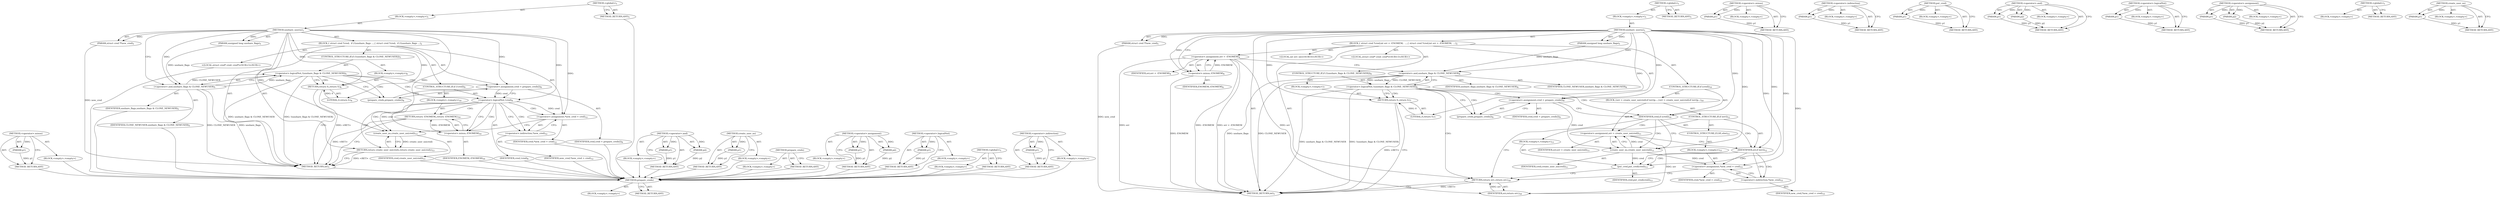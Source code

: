 digraph "create_user_ns" {
vulnerable_78 [label=<(METHOD,&lt;operator&gt;.minus)>];
vulnerable_79 [label=<(PARAM,p1)>];
vulnerable_80 [label=<(BLOCK,&lt;empty&gt;,&lt;empty&gt;)>];
vulnerable_81 [label=<(METHOD_RETURN,ANY)>];
vulnerable_6 [label=<(METHOD,&lt;global&gt;)<SUB>1</SUB>>];
vulnerable_7 [label=<(BLOCK,&lt;empty&gt;,&lt;empty&gt;)<SUB>1</SUB>>];
vulnerable_8 [label=<(METHOD,unshare_userns)<SUB>1</SUB>>];
vulnerable_9 [label=<(PARAM,unsigned long unshare_flags)<SUB>1</SUB>>];
vulnerable_10 [label=<(PARAM,struct cred **new_cred)<SUB>1</SUB>>];
vulnerable_11 [label=<(BLOCK,{
 	struct cred *cred;
 
 	if (!(unshare_flags ...,{
 	struct cred *cred;
 
 	if (!(unshare_flags ...)<SUB>2</SUB>>];
vulnerable_12 [label="<(LOCAL,struct cred* cred: cred*)<SUB>3</SUB>>"];
vulnerable_13 [label=<(CONTROL_STRUCTURE,IF,if (!(unshare_flags &amp; CLONE_NEWUSER)))<SUB>5</SUB>>];
vulnerable_14 [label=<(&lt;operator&gt;.logicalNot,!(unshare_flags &amp; CLONE_NEWUSER))<SUB>5</SUB>>];
vulnerable_15 [label=<(&lt;operator&gt;.and,unshare_flags &amp; CLONE_NEWUSER)<SUB>5</SUB>>];
vulnerable_16 [label=<(IDENTIFIER,unshare_flags,unshare_flags &amp; CLONE_NEWUSER)<SUB>5</SUB>>];
vulnerable_17 [label=<(IDENTIFIER,CLONE_NEWUSER,unshare_flags &amp; CLONE_NEWUSER)<SUB>5</SUB>>];
vulnerable_18 [label=<(BLOCK,&lt;empty&gt;,&lt;empty&gt;)<SUB>6</SUB>>];
vulnerable_19 [label=<(RETURN,return 0;,return 0;)<SUB>6</SUB>>];
vulnerable_20 [label=<(LITERAL,0,return 0;)<SUB>6</SUB>>];
vulnerable_21 [label=<(&lt;operator&gt;.assignment,cred = prepare_creds())<SUB>8</SUB>>];
vulnerable_22 [label=<(IDENTIFIER,cred,cred = prepare_creds())<SUB>8</SUB>>];
vulnerable_23 [label=<(prepare_creds,prepare_creds())<SUB>8</SUB>>];
vulnerable_24 [label=<(CONTROL_STRUCTURE,IF,if (!cred))<SUB>9</SUB>>];
vulnerable_25 [label=<(&lt;operator&gt;.logicalNot,!cred)<SUB>9</SUB>>];
vulnerable_26 [label=<(IDENTIFIER,cred,!cred)<SUB>9</SUB>>];
vulnerable_27 [label=<(BLOCK,&lt;empty&gt;,&lt;empty&gt;)<SUB>10</SUB>>];
vulnerable_28 [label=<(RETURN,return -ENOMEM;,return -ENOMEM;)<SUB>10</SUB>>];
vulnerable_29 [label=<(&lt;operator&gt;.minus,-ENOMEM)<SUB>10</SUB>>];
vulnerable_30 [label=<(IDENTIFIER,ENOMEM,-ENOMEM)<SUB>10</SUB>>];
vulnerable_31 [label=<(&lt;operator&gt;.assignment,*new_cred = cred)<SUB>12</SUB>>];
vulnerable_32 [label=<(&lt;operator&gt;.indirection,*new_cred)<SUB>12</SUB>>];
vulnerable_33 [label=<(IDENTIFIER,new_cred,*new_cred = cred)<SUB>12</SUB>>];
vulnerable_34 [label=<(IDENTIFIER,cred,*new_cred = cred)<SUB>12</SUB>>];
vulnerable_35 [label=<(RETURN,return create_user_ns(cred);,return create_user_ns(cred);)<SUB>13</SUB>>];
vulnerable_36 [label=<(create_user_ns,create_user_ns(cred))<SUB>13</SUB>>];
vulnerable_37 [label=<(IDENTIFIER,cred,create_user_ns(cred))<SUB>13</SUB>>];
vulnerable_38 [label=<(METHOD_RETURN,int)<SUB>1</SUB>>];
vulnerable_40 [label=<(METHOD_RETURN,ANY)<SUB>1</SUB>>];
vulnerable_65 [label=<(METHOD,&lt;operator&gt;.and)>];
vulnerable_66 [label=<(PARAM,p1)>];
vulnerable_67 [label=<(PARAM,p2)>];
vulnerable_68 [label=<(BLOCK,&lt;empty&gt;,&lt;empty&gt;)>];
vulnerable_69 [label=<(METHOD_RETURN,ANY)>];
vulnerable_86 [label=<(METHOD,create_user_ns)>];
vulnerable_87 [label=<(PARAM,p1)>];
vulnerable_88 [label=<(BLOCK,&lt;empty&gt;,&lt;empty&gt;)>];
vulnerable_89 [label=<(METHOD_RETURN,ANY)>];
vulnerable_75 [label=<(METHOD,prepare_creds)>];
vulnerable_76 [label=<(BLOCK,&lt;empty&gt;,&lt;empty&gt;)>];
vulnerable_77 [label=<(METHOD_RETURN,ANY)>];
vulnerable_70 [label=<(METHOD,&lt;operator&gt;.assignment)>];
vulnerable_71 [label=<(PARAM,p1)>];
vulnerable_72 [label=<(PARAM,p2)>];
vulnerable_73 [label=<(BLOCK,&lt;empty&gt;,&lt;empty&gt;)>];
vulnerable_74 [label=<(METHOD_RETURN,ANY)>];
vulnerable_61 [label=<(METHOD,&lt;operator&gt;.logicalNot)>];
vulnerable_62 [label=<(PARAM,p1)>];
vulnerable_63 [label=<(BLOCK,&lt;empty&gt;,&lt;empty&gt;)>];
vulnerable_64 [label=<(METHOD_RETURN,ANY)>];
vulnerable_55 [label=<(METHOD,&lt;global&gt;)<SUB>1</SUB>>];
vulnerable_56 [label=<(BLOCK,&lt;empty&gt;,&lt;empty&gt;)>];
vulnerable_57 [label=<(METHOD_RETURN,ANY)>];
vulnerable_82 [label=<(METHOD,&lt;operator&gt;.indirection)>];
vulnerable_83 [label=<(PARAM,p1)>];
vulnerable_84 [label=<(BLOCK,&lt;empty&gt;,&lt;empty&gt;)>];
vulnerable_85 [label=<(METHOD_RETURN,ANY)>];
fixed_90 [label=<(METHOD,prepare_creds)>];
fixed_91 [label=<(BLOCK,&lt;empty&gt;,&lt;empty&gt;)>];
fixed_92 [label=<(METHOD_RETURN,ANY)>];
fixed_6 [label=<(METHOD,&lt;global&gt;)<SUB>1</SUB>>];
fixed_7 [label=<(BLOCK,&lt;empty&gt;,&lt;empty&gt;)<SUB>1</SUB>>];
fixed_8 [label=<(METHOD,unshare_userns)<SUB>1</SUB>>];
fixed_9 [label=<(PARAM,unsigned long unshare_flags)<SUB>1</SUB>>];
fixed_10 [label=<(PARAM,struct cred **new_cred)<SUB>1</SUB>>];
fixed_11 [label=<(BLOCK,{
 	struct cred *cred;
	int err = -ENOMEM;
 
 	...,{
 	struct cred *cred;
	int err = -ENOMEM;
 
 	...)<SUB>2</SUB>>];
fixed_12 [label="<(LOCAL,struct cred* cred: cred*)<SUB>3</SUB>>"];
fixed_13 [label="<(LOCAL,int err: int)<SUB>4</SUB>>"];
fixed_14 [label=<(&lt;operator&gt;.assignment,err = -ENOMEM)<SUB>4</SUB>>];
fixed_15 [label=<(IDENTIFIER,err,err = -ENOMEM)<SUB>4</SUB>>];
fixed_16 [label=<(&lt;operator&gt;.minus,-ENOMEM)<SUB>4</SUB>>];
fixed_17 [label=<(IDENTIFIER,ENOMEM,-ENOMEM)<SUB>4</SUB>>];
fixed_18 [label=<(CONTROL_STRUCTURE,IF,if (!(unshare_flags &amp; CLONE_NEWUSER)))<SUB>6</SUB>>];
fixed_19 [label=<(&lt;operator&gt;.logicalNot,!(unshare_flags &amp; CLONE_NEWUSER))<SUB>6</SUB>>];
fixed_20 [label=<(&lt;operator&gt;.and,unshare_flags &amp; CLONE_NEWUSER)<SUB>6</SUB>>];
fixed_21 [label=<(IDENTIFIER,unshare_flags,unshare_flags &amp; CLONE_NEWUSER)<SUB>6</SUB>>];
fixed_22 [label=<(IDENTIFIER,CLONE_NEWUSER,unshare_flags &amp; CLONE_NEWUSER)<SUB>6</SUB>>];
fixed_23 [label=<(BLOCK,&lt;empty&gt;,&lt;empty&gt;)<SUB>7</SUB>>];
fixed_24 [label=<(RETURN,return 0;,return 0;)<SUB>7</SUB>>];
fixed_25 [label=<(LITERAL,0,return 0;)<SUB>7</SUB>>];
fixed_26 [label=<(&lt;operator&gt;.assignment,cred = prepare_creds())<SUB>9</SUB>>];
fixed_27 [label=<(IDENTIFIER,cred,cred = prepare_creds())<SUB>9</SUB>>];
fixed_28 [label=<(prepare_creds,prepare_creds())<SUB>9</SUB>>];
fixed_29 [label=<(CONTROL_STRUCTURE,IF,if (cred))<SUB>10</SUB>>];
fixed_30 [label=<(IDENTIFIER,cred,if (cred))<SUB>10</SUB>>];
fixed_31 [label=<(BLOCK,{
		err = create_user_ns(cred);
		if (err)
			p...,{
		err = create_user_ns(cred);
		if (err)
			p...)<SUB>10</SUB>>];
fixed_32 [label=<(&lt;operator&gt;.assignment,err = create_user_ns(cred))<SUB>11</SUB>>];
fixed_33 [label=<(IDENTIFIER,err,err = create_user_ns(cred))<SUB>11</SUB>>];
fixed_34 [label=<(create_user_ns,create_user_ns(cred))<SUB>11</SUB>>];
fixed_35 [label=<(IDENTIFIER,cred,create_user_ns(cred))<SUB>11</SUB>>];
fixed_36 [label=<(CONTROL_STRUCTURE,IF,if (err))<SUB>12</SUB>>];
fixed_37 [label=<(IDENTIFIER,err,if (err))<SUB>12</SUB>>];
fixed_38 [label=<(BLOCK,&lt;empty&gt;,&lt;empty&gt;)<SUB>13</SUB>>];
fixed_39 [label=<(put_cred,put_cred(cred))<SUB>13</SUB>>];
fixed_40 [label=<(IDENTIFIER,cred,put_cred(cred))<SUB>13</SUB>>];
fixed_41 [label=<(CONTROL_STRUCTURE,ELSE,else)<SUB>15</SUB>>];
fixed_42 [label=<(BLOCK,&lt;empty&gt;,&lt;empty&gt;)<SUB>15</SUB>>];
fixed_43 [label=<(&lt;operator&gt;.assignment,*new_cred = cred)<SUB>15</SUB>>];
fixed_44 [label=<(&lt;operator&gt;.indirection,*new_cred)<SUB>15</SUB>>];
fixed_45 [label=<(IDENTIFIER,new_cred,*new_cred = cred)<SUB>15</SUB>>];
fixed_46 [label=<(IDENTIFIER,cred,*new_cred = cred)<SUB>15</SUB>>];
fixed_47 [label=<(RETURN,return err;,return err;)<SUB>18</SUB>>];
fixed_48 [label=<(IDENTIFIER,err,return err;)<SUB>18</SUB>>];
fixed_49 [label=<(METHOD_RETURN,int)<SUB>1</SUB>>];
fixed_51 [label=<(METHOD_RETURN,ANY)<SUB>1</SUB>>];
fixed_77 [label=<(METHOD,&lt;operator&gt;.minus)>];
fixed_78 [label=<(PARAM,p1)>];
fixed_79 [label=<(BLOCK,&lt;empty&gt;,&lt;empty&gt;)>];
fixed_80 [label=<(METHOD_RETURN,ANY)>];
fixed_101 [label=<(METHOD,&lt;operator&gt;.indirection)>];
fixed_102 [label=<(PARAM,p1)>];
fixed_103 [label=<(BLOCK,&lt;empty&gt;,&lt;empty&gt;)>];
fixed_104 [label=<(METHOD_RETURN,ANY)>];
fixed_97 [label=<(METHOD,put_cred)>];
fixed_98 [label=<(PARAM,p1)>];
fixed_99 [label=<(BLOCK,&lt;empty&gt;,&lt;empty&gt;)>];
fixed_100 [label=<(METHOD_RETURN,ANY)>];
fixed_85 [label=<(METHOD,&lt;operator&gt;.and)>];
fixed_86 [label=<(PARAM,p1)>];
fixed_87 [label=<(PARAM,p2)>];
fixed_88 [label=<(BLOCK,&lt;empty&gt;,&lt;empty&gt;)>];
fixed_89 [label=<(METHOD_RETURN,ANY)>];
fixed_81 [label=<(METHOD,&lt;operator&gt;.logicalNot)>];
fixed_82 [label=<(PARAM,p1)>];
fixed_83 [label=<(BLOCK,&lt;empty&gt;,&lt;empty&gt;)>];
fixed_84 [label=<(METHOD_RETURN,ANY)>];
fixed_72 [label=<(METHOD,&lt;operator&gt;.assignment)>];
fixed_73 [label=<(PARAM,p1)>];
fixed_74 [label=<(PARAM,p2)>];
fixed_75 [label=<(BLOCK,&lt;empty&gt;,&lt;empty&gt;)>];
fixed_76 [label=<(METHOD_RETURN,ANY)>];
fixed_66 [label=<(METHOD,&lt;global&gt;)<SUB>1</SUB>>];
fixed_67 [label=<(BLOCK,&lt;empty&gt;,&lt;empty&gt;)>];
fixed_68 [label=<(METHOD_RETURN,ANY)>];
fixed_93 [label=<(METHOD,create_user_ns)>];
fixed_94 [label=<(PARAM,p1)>];
fixed_95 [label=<(BLOCK,&lt;empty&gt;,&lt;empty&gt;)>];
fixed_96 [label=<(METHOD_RETURN,ANY)>];
vulnerable_78 -> vulnerable_79  [key=0, label="AST: "];
vulnerable_78 -> vulnerable_79  [key=1, label="DDG: "];
vulnerable_78 -> vulnerable_80  [key=0, label="AST: "];
vulnerable_78 -> vulnerable_81  [key=0, label="AST: "];
vulnerable_78 -> vulnerable_81  [key=1, label="CFG: "];
vulnerable_79 -> vulnerable_81  [key=0, label="DDG: p1"];
vulnerable_80 -> fixed_90  [key=0];
vulnerable_81 -> fixed_90  [key=0];
vulnerable_6 -> vulnerable_7  [key=0, label="AST: "];
vulnerable_6 -> vulnerable_40  [key=0, label="AST: "];
vulnerable_6 -> vulnerable_40  [key=1, label="CFG: "];
vulnerable_7 -> vulnerable_8  [key=0, label="AST: "];
vulnerable_8 -> vulnerable_9  [key=0, label="AST: "];
vulnerable_8 -> vulnerable_9  [key=1, label="DDG: "];
vulnerable_8 -> vulnerable_10  [key=0, label="AST: "];
vulnerable_8 -> vulnerable_10  [key=1, label="DDG: "];
vulnerable_8 -> vulnerable_11  [key=0, label="AST: "];
vulnerable_8 -> vulnerable_38  [key=0, label="AST: "];
vulnerable_8 -> vulnerable_15  [key=0, label="CFG: "];
vulnerable_8 -> vulnerable_15  [key=1, label="DDG: "];
vulnerable_8 -> vulnerable_21  [key=0, label="DDG: "];
vulnerable_8 -> vulnerable_31  [key=0, label="DDG: "];
vulnerable_8 -> vulnerable_19  [key=0, label="DDG: "];
vulnerable_8 -> vulnerable_25  [key=0, label="DDG: "];
vulnerable_8 -> vulnerable_36  [key=0, label="DDG: "];
vulnerable_8 -> vulnerable_20  [key=0, label="DDG: "];
vulnerable_8 -> vulnerable_29  [key=0, label="DDG: "];
vulnerable_9 -> vulnerable_15  [key=0, label="DDG: unshare_flags"];
vulnerable_10 -> vulnerable_38  [key=0, label="DDG: new_cred"];
vulnerable_11 -> vulnerable_12  [key=0, label="AST: "];
vulnerable_11 -> vulnerable_13  [key=0, label="AST: "];
vulnerable_11 -> vulnerable_21  [key=0, label="AST: "];
vulnerable_11 -> vulnerable_24  [key=0, label="AST: "];
vulnerable_11 -> vulnerable_31  [key=0, label="AST: "];
vulnerable_11 -> vulnerable_35  [key=0, label="AST: "];
vulnerable_12 -> fixed_90  [key=0];
vulnerable_13 -> vulnerable_14  [key=0, label="AST: "];
vulnerable_13 -> vulnerable_18  [key=0, label="AST: "];
vulnerable_14 -> vulnerable_15  [key=0, label="AST: "];
vulnerable_14 -> vulnerable_19  [key=0, label="CFG: "];
vulnerable_14 -> vulnerable_19  [key=1, label="CDG: "];
vulnerable_14 -> vulnerable_23  [key=0, label="CFG: "];
vulnerable_14 -> vulnerable_23  [key=1, label="CDG: "];
vulnerable_14 -> vulnerable_38  [key=0, label="DDG: unshare_flags &amp; CLONE_NEWUSER"];
vulnerable_14 -> vulnerable_38  [key=1, label="DDG: !(unshare_flags &amp; CLONE_NEWUSER)"];
vulnerable_14 -> vulnerable_21  [key=0, label="CDG: "];
vulnerable_14 -> vulnerable_25  [key=0, label="CDG: "];
vulnerable_15 -> vulnerable_16  [key=0, label="AST: "];
vulnerable_15 -> vulnerable_17  [key=0, label="AST: "];
vulnerable_15 -> vulnerable_14  [key=0, label="CFG: "];
vulnerable_15 -> vulnerable_14  [key=1, label="DDG: unshare_flags"];
vulnerable_15 -> vulnerable_14  [key=2, label="DDG: CLONE_NEWUSER"];
vulnerable_15 -> vulnerable_38  [key=0, label="DDG: unshare_flags"];
vulnerable_15 -> vulnerable_38  [key=1, label="DDG: CLONE_NEWUSER"];
vulnerable_16 -> fixed_90  [key=0];
vulnerable_17 -> fixed_90  [key=0];
vulnerable_18 -> vulnerable_19  [key=0, label="AST: "];
vulnerable_19 -> vulnerable_20  [key=0, label="AST: "];
vulnerable_19 -> vulnerable_38  [key=0, label="CFG: "];
vulnerable_19 -> vulnerable_38  [key=1, label="DDG: &lt;RET&gt;"];
vulnerable_20 -> vulnerable_19  [key=0, label="DDG: 0"];
vulnerable_21 -> vulnerable_22  [key=0, label="AST: "];
vulnerable_21 -> vulnerable_23  [key=0, label="AST: "];
vulnerable_21 -> vulnerable_25  [key=0, label="CFG: "];
vulnerable_21 -> vulnerable_25  [key=1, label="DDG: cred"];
vulnerable_22 -> fixed_90  [key=0];
vulnerable_23 -> vulnerable_21  [key=0, label="CFG: "];
vulnerable_24 -> vulnerable_25  [key=0, label="AST: "];
vulnerable_24 -> vulnerable_27  [key=0, label="AST: "];
vulnerable_25 -> vulnerable_26  [key=0, label="AST: "];
vulnerable_25 -> vulnerable_29  [key=0, label="CFG: "];
vulnerable_25 -> vulnerable_29  [key=1, label="CDG: "];
vulnerable_25 -> vulnerable_32  [key=0, label="CFG: "];
vulnerable_25 -> vulnerable_32  [key=1, label="CDG: "];
vulnerable_25 -> vulnerable_31  [key=0, label="DDG: cred"];
vulnerable_25 -> vulnerable_31  [key=1, label="CDG: "];
vulnerable_25 -> vulnerable_36  [key=0, label="DDG: cred"];
vulnerable_25 -> vulnerable_36  [key=1, label="CDG: "];
vulnerable_25 -> vulnerable_28  [key=0, label="CDG: "];
vulnerable_25 -> vulnerable_35  [key=0, label="CDG: "];
vulnerable_26 -> fixed_90  [key=0];
vulnerable_27 -> vulnerable_28  [key=0, label="AST: "];
vulnerable_28 -> vulnerable_29  [key=0, label="AST: "];
vulnerable_28 -> vulnerable_38  [key=0, label="CFG: "];
vulnerable_28 -> vulnerable_38  [key=1, label="DDG: &lt;RET&gt;"];
vulnerable_29 -> vulnerable_30  [key=0, label="AST: "];
vulnerable_29 -> vulnerable_28  [key=0, label="CFG: "];
vulnerable_29 -> vulnerable_28  [key=1, label="DDG: -ENOMEM"];
vulnerable_30 -> fixed_90  [key=0];
vulnerable_31 -> vulnerable_32  [key=0, label="AST: "];
vulnerable_31 -> vulnerable_34  [key=0, label="AST: "];
vulnerable_31 -> vulnerable_36  [key=0, label="CFG: "];
vulnerable_32 -> vulnerable_33  [key=0, label="AST: "];
vulnerable_32 -> vulnerable_31  [key=0, label="CFG: "];
vulnerable_33 -> fixed_90  [key=0];
vulnerable_34 -> fixed_90  [key=0];
vulnerable_35 -> vulnerable_36  [key=0, label="AST: "];
vulnerable_35 -> vulnerable_38  [key=0, label="CFG: "];
vulnerable_35 -> vulnerable_38  [key=1, label="DDG: &lt;RET&gt;"];
vulnerable_36 -> vulnerable_37  [key=0, label="AST: "];
vulnerable_36 -> vulnerable_35  [key=0, label="CFG: "];
vulnerable_36 -> vulnerable_35  [key=1, label="DDG: create_user_ns(cred)"];
vulnerable_37 -> fixed_90  [key=0];
vulnerable_38 -> fixed_90  [key=0];
vulnerable_40 -> fixed_90  [key=0];
vulnerable_65 -> vulnerable_66  [key=0, label="AST: "];
vulnerable_65 -> vulnerable_66  [key=1, label="DDG: "];
vulnerable_65 -> vulnerable_68  [key=0, label="AST: "];
vulnerable_65 -> vulnerable_67  [key=0, label="AST: "];
vulnerable_65 -> vulnerable_67  [key=1, label="DDG: "];
vulnerable_65 -> vulnerable_69  [key=0, label="AST: "];
vulnerable_65 -> vulnerable_69  [key=1, label="CFG: "];
vulnerable_66 -> vulnerable_69  [key=0, label="DDG: p1"];
vulnerable_67 -> vulnerable_69  [key=0, label="DDG: p2"];
vulnerable_68 -> fixed_90  [key=0];
vulnerable_69 -> fixed_90  [key=0];
vulnerable_86 -> vulnerable_87  [key=0, label="AST: "];
vulnerable_86 -> vulnerable_87  [key=1, label="DDG: "];
vulnerable_86 -> vulnerable_88  [key=0, label="AST: "];
vulnerable_86 -> vulnerable_89  [key=0, label="AST: "];
vulnerable_86 -> vulnerable_89  [key=1, label="CFG: "];
vulnerable_87 -> vulnerable_89  [key=0, label="DDG: p1"];
vulnerable_88 -> fixed_90  [key=0];
vulnerable_89 -> fixed_90  [key=0];
vulnerable_75 -> vulnerable_76  [key=0, label="AST: "];
vulnerable_75 -> vulnerable_77  [key=0, label="AST: "];
vulnerable_75 -> vulnerable_77  [key=1, label="CFG: "];
vulnerable_76 -> fixed_90  [key=0];
vulnerable_77 -> fixed_90  [key=0];
vulnerable_70 -> vulnerable_71  [key=0, label="AST: "];
vulnerable_70 -> vulnerable_71  [key=1, label="DDG: "];
vulnerable_70 -> vulnerable_73  [key=0, label="AST: "];
vulnerable_70 -> vulnerable_72  [key=0, label="AST: "];
vulnerable_70 -> vulnerable_72  [key=1, label="DDG: "];
vulnerable_70 -> vulnerable_74  [key=0, label="AST: "];
vulnerable_70 -> vulnerable_74  [key=1, label="CFG: "];
vulnerable_71 -> vulnerable_74  [key=0, label="DDG: p1"];
vulnerable_72 -> vulnerable_74  [key=0, label="DDG: p2"];
vulnerable_73 -> fixed_90  [key=0];
vulnerable_74 -> fixed_90  [key=0];
vulnerable_61 -> vulnerable_62  [key=0, label="AST: "];
vulnerable_61 -> vulnerable_62  [key=1, label="DDG: "];
vulnerable_61 -> vulnerable_63  [key=0, label="AST: "];
vulnerable_61 -> vulnerable_64  [key=0, label="AST: "];
vulnerable_61 -> vulnerable_64  [key=1, label="CFG: "];
vulnerable_62 -> vulnerable_64  [key=0, label="DDG: p1"];
vulnerable_63 -> fixed_90  [key=0];
vulnerable_64 -> fixed_90  [key=0];
vulnerable_55 -> vulnerable_56  [key=0, label="AST: "];
vulnerable_55 -> vulnerable_57  [key=0, label="AST: "];
vulnerable_55 -> vulnerable_57  [key=1, label="CFG: "];
vulnerable_56 -> fixed_90  [key=0];
vulnerable_57 -> fixed_90  [key=0];
vulnerable_82 -> vulnerable_83  [key=0, label="AST: "];
vulnerable_82 -> vulnerable_83  [key=1, label="DDG: "];
vulnerable_82 -> vulnerable_84  [key=0, label="AST: "];
vulnerable_82 -> vulnerable_85  [key=0, label="AST: "];
vulnerable_82 -> vulnerable_85  [key=1, label="CFG: "];
vulnerable_83 -> vulnerable_85  [key=0, label="DDG: p1"];
vulnerable_84 -> fixed_90  [key=0];
vulnerable_85 -> fixed_90  [key=0];
fixed_90 -> fixed_91  [key=0, label="AST: "];
fixed_90 -> fixed_92  [key=0, label="AST: "];
fixed_90 -> fixed_92  [key=1, label="CFG: "];
fixed_6 -> fixed_7  [key=0, label="AST: "];
fixed_6 -> fixed_51  [key=0, label="AST: "];
fixed_6 -> fixed_51  [key=1, label="CFG: "];
fixed_7 -> fixed_8  [key=0, label="AST: "];
fixed_8 -> fixed_9  [key=0, label="AST: "];
fixed_8 -> fixed_9  [key=1, label="DDG: "];
fixed_8 -> fixed_10  [key=0, label="AST: "];
fixed_8 -> fixed_10  [key=1, label="DDG: "];
fixed_8 -> fixed_11  [key=0, label="AST: "];
fixed_8 -> fixed_49  [key=0, label="AST: "];
fixed_8 -> fixed_16  [key=0, label="CFG: "];
fixed_8 -> fixed_16  [key=1, label="DDG: "];
fixed_8 -> fixed_26  [key=0, label="DDG: "];
fixed_8 -> fixed_30  [key=0, label="DDG: "];
fixed_8 -> fixed_48  [key=0, label="DDG: "];
fixed_8 -> fixed_24  [key=0, label="DDG: "];
fixed_8 -> fixed_20  [key=0, label="DDG: "];
fixed_8 -> fixed_25  [key=0, label="DDG: "];
fixed_8 -> fixed_37  [key=0, label="DDG: "];
fixed_8 -> fixed_34  [key=0, label="DDG: "];
fixed_8 -> fixed_39  [key=0, label="DDG: "];
fixed_8 -> fixed_43  [key=0, label="DDG: "];
fixed_9 -> fixed_20  [key=0, label="DDG: unshare_flags"];
fixed_10 -> fixed_49  [key=0, label="DDG: new_cred"];
fixed_11 -> fixed_12  [key=0, label="AST: "];
fixed_11 -> fixed_13  [key=0, label="AST: "];
fixed_11 -> fixed_14  [key=0, label="AST: "];
fixed_11 -> fixed_18  [key=0, label="AST: "];
fixed_11 -> fixed_26  [key=0, label="AST: "];
fixed_11 -> fixed_29  [key=0, label="AST: "];
fixed_11 -> fixed_47  [key=0, label="AST: "];
fixed_14 -> fixed_15  [key=0, label="AST: "];
fixed_14 -> fixed_16  [key=0, label="AST: "];
fixed_14 -> fixed_20  [key=0, label="CFG: "];
fixed_14 -> fixed_49  [key=0, label="DDG: err"];
fixed_14 -> fixed_49  [key=1, label="DDG: -ENOMEM"];
fixed_14 -> fixed_49  [key=2, label="DDG: err = -ENOMEM"];
fixed_14 -> fixed_48  [key=0, label="DDG: err"];
fixed_16 -> fixed_17  [key=0, label="AST: "];
fixed_16 -> fixed_14  [key=0, label="CFG: "];
fixed_16 -> fixed_14  [key=1, label="DDG: ENOMEM"];
fixed_16 -> fixed_49  [key=0, label="DDG: ENOMEM"];
fixed_18 -> fixed_19  [key=0, label="AST: "];
fixed_18 -> fixed_23  [key=0, label="AST: "];
fixed_19 -> fixed_20  [key=0, label="AST: "];
fixed_19 -> fixed_24  [key=0, label="CFG: "];
fixed_19 -> fixed_24  [key=1, label="CDG: "];
fixed_19 -> fixed_28  [key=0, label="CFG: "];
fixed_19 -> fixed_28  [key=1, label="CDG: "];
fixed_19 -> fixed_49  [key=0, label="DDG: unshare_flags &amp; CLONE_NEWUSER"];
fixed_19 -> fixed_49  [key=1, label="DDG: !(unshare_flags &amp; CLONE_NEWUSER)"];
fixed_19 -> fixed_47  [key=0, label="CDG: "];
fixed_19 -> fixed_30  [key=0, label="CDG: "];
fixed_19 -> fixed_26  [key=0, label="CDG: "];
fixed_20 -> fixed_21  [key=0, label="AST: "];
fixed_20 -> fixed_22  [key=0, label="AST: "];
fixed_20 -> fixed_19  [key=0, label="CFG: "];
fixed_20 -> fixed_19  [key=1, label="DDG: unshare_flags"];
fixed_20 -> fixed_19  [key=2, label="DDG: CLONE_NEWUSER"];
fixed_20 -> fixed_49  [key=0, label="DDG: unshare_flags"];
fixed_20 -> fixed_49  [key=1, label="DDG: CLONE_NEWUSER"];
fixed_23 -> fixed_24  [key=0, label="AST: "];
fixed_24 -> fixed_25  [key=0, label="AST: "];
fixed_24 -> fixed_49  [key=0, label="CFG: "];
fixed_24 -> fixed_49  [key=1, label="DDG: &lt;RET&gt;"];
fixed_25 -> fixed_24  [key=0, label="DDG: 0"];
fixed_26 -> fixed_27  [key=0, label="AST: "];
fixed_26 -> fixed_28  [key=0, label="AST: "];
fixed_26 -> fixed_30  [key=0, label="CFG: "];
fixed_26 -> fixed_34  [key=0, label="DDG: cred"];
fixed_28 -> fixed_26  [key=0, label="CFG: "];
fixed_29 -> fixed_30  [key=0, label="AST: "];
fixed_29 -> fixed_31  [key=0, label="AST: "];
fixed_30 -> fixed_34  [key=0, label="CFG: "];
fixed_30 -> fixed_34  [key=1, label="CDG: "];
fixed_30 -> fixed_47  [key=0, label="CFG: "];
fixed_30 -> fixed_32  [key=0, label="CDG: "];
fixed_30 -> fixed_37  [key=0, label="CDG: "];
fixed_31 -> fixed_32  [key=0, label="AST: "];
fixed_31 -> fixed_36  [key=0, label="AST: "];
fixed_32 -> fixed_33  [key=0, label="AST: "];
fixed_32 -> fixed_34  [key=0, label="AST: "];
fixed_32 -> fixed_37  [key=0, label="CFG: "];
fixed_32 -> fixed_48  [key=0, label="DDG: err"];
fixed_34 -> fixed_35  [key=0, label="AST: "];
fixed_34 -> fixed_32  [key=0, label="CFG: "];
fixed_34 -> fixed_32  [key=1, label="DDG: cred"];
fixed_34 -> fixed_39  [key=0, label="DDG: cred"];
fixed_34 -> fixed_43  [key=0, label="DDG: cred"];
fixed_36 -> fixed_37  [key=0, label="AST: "];
fixed_36 -> fixed_38  [key=0, label="AST: "];
fixed_36 -> fixed_41  [key=0, label="AST: "];
fixed_37 -> fixed_39  [key=0, label="CFG: "];
fixed_37 -> fixed_39  [key=1, label="CDG: "];
fixed_37 -> fixed_44  [key=0, label="CFG: "];
fixed_37 -> fixed_44  [key=1, label="CDG: "];
fixed_37 -> fixed_43  [key=0, label="CDG: "];
fixed_38 -> fixed_39  [key=0, label="AST: "];
fixed_39 -> fixed_40  [key=0, label="AST: "];
fixed_39 -> fixed_47  [key=0, label="CFG: "];
fixed_41 -> fixed_42  [key=0, label="AST: "];
fixed_42 -> fixed_43  [key=0, label="AST: "];
fixed_43 -> fixed_44  [key=0, label="AST: "];
fixed_43 -> fixed_46  [key=0, label="AST: "];
fixed_43 -> fixed_47  [key=0, label="CFG: "];
fixed_44 -> fixed_45  [key=0, label="AST: "];
fixed_44 -> fixed_43  [key=0, label="CFG: "];
fixed_47 -> fixed_48  [key=0, label="AST: "];
fixed_47 -> fixed_49  [key=0, label="CFG: "];
fixed_47 -> fixed_49  [key=1, label="DDG: &lt;RET&gt;"];
fixed_48 -> fixed_47  [key=0, label="DDG: err"];
fixed_77 -> fixed_78  [key=0, label="AST: "];
fixed_77 -> fixed_78  [key=1, label="DDG: "];
fixed_77 -> fixed_79  [key=0, label="AST: "];
fixed_77 -> fixed_80  [key=0, label="AST: "];
fixed_77 -> fixed_80  [key=1, label="CFG: "];
fixed_78 -> fixed_80  [key=0, label="DDG: p1"];
fixed_101 -> fixed_102  [key=0, label="AST: "];
fixed_101 -> fixed_102  [key=1, label="DDG: "];
fixed_101 -> fixed_103  [key=0, label="AST: "];
fixed_101 -> fixed_104  [key=0, label="AST: "];
fixed_101 -> fixed_104  [key=1, label="CFG: "];
fixed_102 -> fixed_104  [key=0, label="DDG: p1"];
fixed_97 -> fixed_98  [key=0, label="AST: "];
fixed_97 -> fixed_98  [key=1, label="DDG: "];
fixed_97 -> fixed_99  [key=0, label="AST: "];
fixed_97 -> fixed_100  [key=0, label="AST: "];
fixed_97 -> fixed_100  [key=1, label="CFG: "];
fixed_98 -> fixed_100  [key=0, label="DDG: p1"];
fixed_85 -> fixed_86  [key=0, label="AST: "];
fixed_85 -> fixed_86  [key=1, label="DDG: "];
fixed_85 -> fixed_88  [key=0, label="AST: "];
fixed_85 -> fixed_87  [key=0, label="AST: "];
fixed_85 -> fixed_87  [key=1, label="DDG: "];
fixed_85 -> fixed_89  [key=0, label="AST: "];
fixed_85 -> fixed_89  [key=1, label="CFG: "];
fixed_86 -> fixed_89  [key=0, label="DDG: p1"];
fixed_87 -> fixed_89  [key=0, label="DDG: p2"];
fixed_81 -> fixed_82  [key=0, label="AST: "];
fixed_81 -> fixed_82  [key=1, label="DDG: "];
fixed_81 -> fixed_83  [key=0, label="AST: "];
fixed_81 -> fixed_84  [key=0, label="AST: "];
fixed_81 -> fixed_84  [key=1, label="CFG: "];
fixed_82 -> fixed_84  [key=0, label="DDG: p1"];
fixed_72 -> fixed_73  [key=0, label="AST: "];
fixed_72 -> fixed_73  [key=1, label="DDG: "];
fixed_72 -> fixed_75  [key=0, label="AST: "];
fixed_72 -> fixed_74  [key=0, label="AST: "];
fixed_72 -> fixed_74  [key=1, label="DDG: "];
fixed_72 -> fixed_76  [key=0, label="AST: "];
fixed_72 -> fixed_76  [key=1, label="CFG: "];
fixed_73 -> fixed_76  [key=0, label="DDG: p1"];
fixed_74 -> fixed_76  [key=0, label="DDG: p2"];
fixed_66 -> fixed_67  [key=0, label="AST: "];
fixed_66 -> fixed_68  [key=0, label="AST: "];
fixed_66 -> fixed_68  [key=1, label="CFG: "];
fixed_93 -> fixed_94  [key=0, label="AST: "];
fixed_93 -> fixed_94  [key=1, label="DDG: "];
fixed_93 -> fixed_95  [key=0, label="AST: "];
fixed_93 -> fixed_96  [key=0, label="AST: "];
fixed_93 -> fixed_96  [key=1, label="CFG: "];
fixed_94 -> fixed_96  [key=0, label="DDG: p1"];
}
